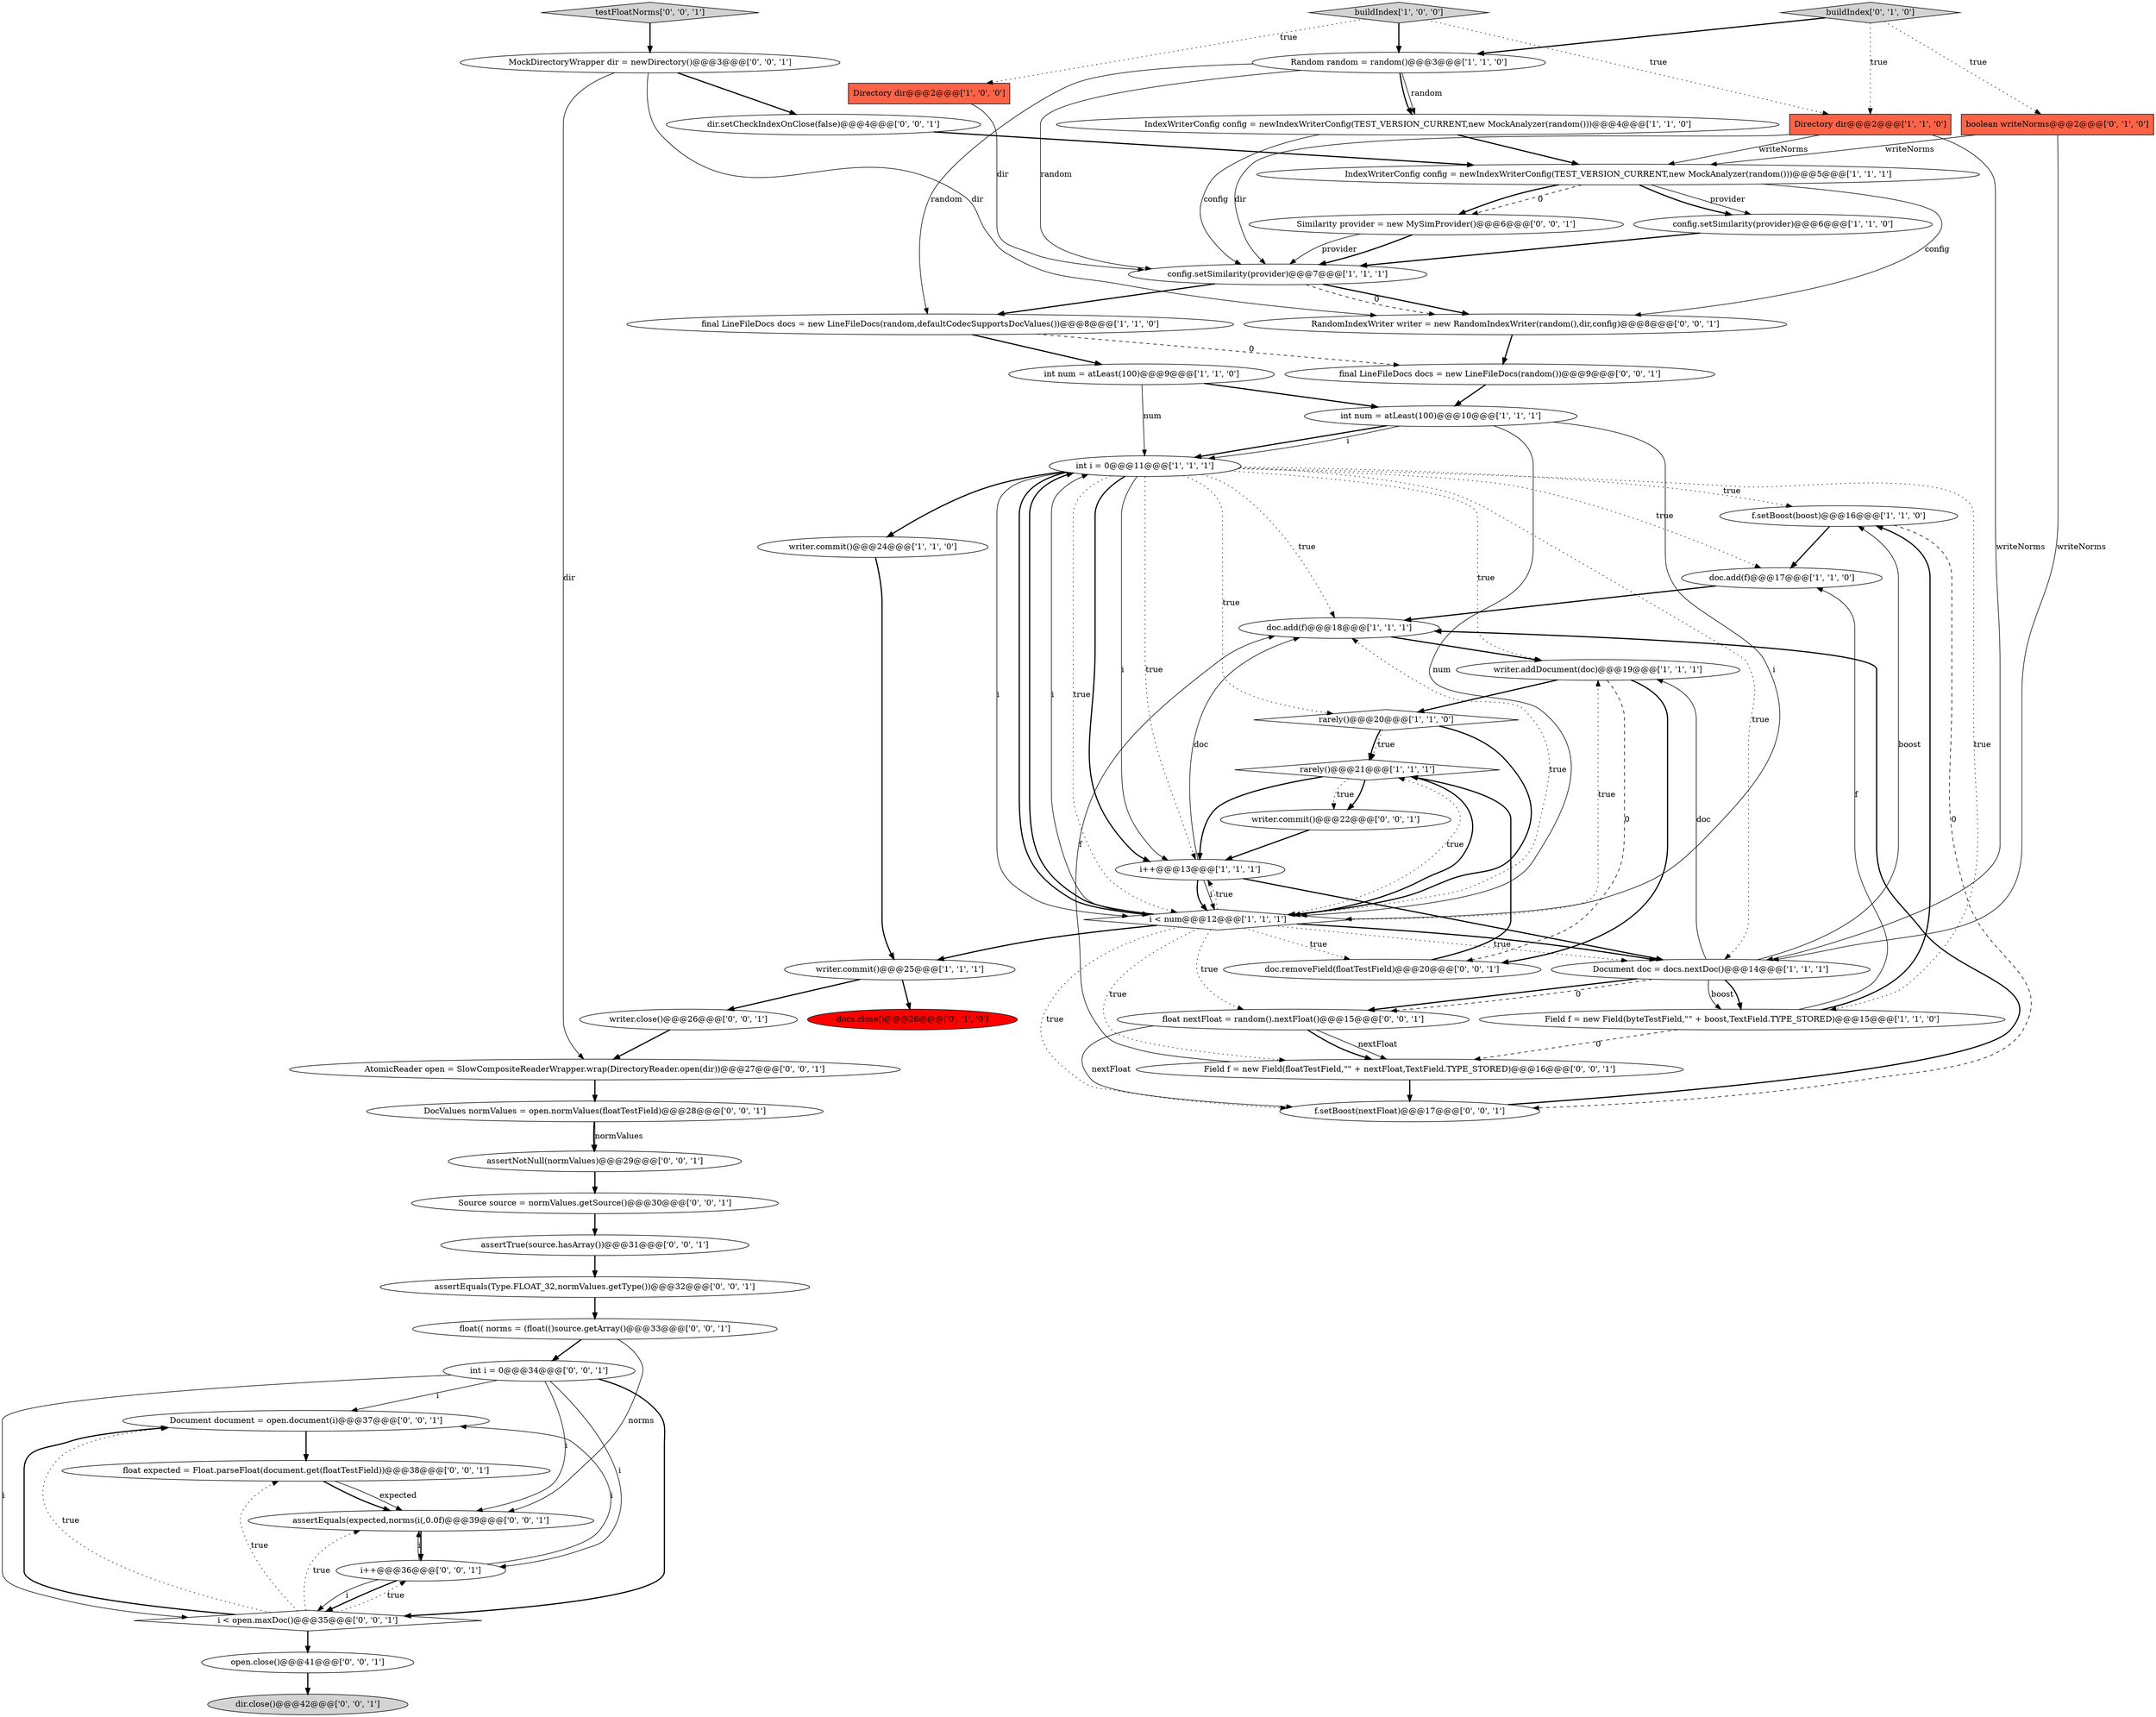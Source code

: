 digraph {
36 [style = filled, label = "Document document = open.document(i)@@@37@@@['0', '0', '1']", fillcolor = white, shape = ellipse image = "AAA0AAABBB3BBB"];
0 [style = filled, label = "Directory dir@@@2@@@['1', '0', '0']", fillcolor = tomato, shape = box image = "AAA0AAABBB1BBB"];
3 [style = filled, label = "f.setBoost(boost)@@@16@@@['1', '1', '0']", fillcolor = white, shape = ellipse image = "AAA0AAABBB1BBB"];
7 [style = filled, label = "i++@@@13@@@['1', '1', '1']", fillcolor = white, shape = ellipse image = "AAA0AAABBB1BBB"];
50 [style = filled, label = "MockDirectoryWrapper dir = newDirectory()@@@3@@@['0', '0', '1']", fillcolor = white, shape = ellipse image = "AAA0AAABBB3BBB"];
31 [style = filled, label = "assertTrue(source.hasArray())@@@31@@@['0', '0', '1']", fillcolor = white, shape = ellipse image = "AAA0AAABBB3BBB"];
5 [style = filled, label = "Random random = random()@@@3@@@['1', '1', '0']", fillcolor = white, shape = ellipse image = "AAA0AAABBB1BBB"];
40 [style = filled, label = "Field f = new Field(floatTestField,\"\" + nextFloat,TextField.TYPE_STORED)@@@16@@@['0', '0', '1']", fillcolor = white, shape = ellipse image = "AAA0AAABBB3BBB"];
52 [style = filled, label = "DocValues normValues = open.normValues(floatTestField)@@@28@@@['0', '0', '1']", fillcolor = white, shape = ellipse image = "AAA0AAABBB3BBB"];
20 [style = filled, label = "int i = 0@@@11@@@['1', '1', '1']", fillcolor = white, shape = ellipse image = "AAA0AAABBB1BBB"];
39 [style = filled, label = "int i = 0@@@34@@@['0', '0', '1']", fillcolor = white, shape = ellipse image = "AAA0AAABBB3BBB"];
24 [style = filled, label = "boolean writeNorms@@@2@@@['0', '1', '0']", fillcolor = tomato, shape = box image = "AAA0AAABBB2BBB"];
34 [style = filled, label = "float(( norms = (float(()source.getArray()@@@33@@@['0', '0', '1']", fillcolor = white, shape = ellipse image = "AAA0AAABBB3BBB"];
19 [style = filled, label = "doc.add(f)@@@18@@@['1', '1', '1']", fillcolor = white, shape = ellipse image = "AAA0AAABBB1BBB"];
22 [style = filled, label = "rarely()@@@20@@@['1', '1', '0']", fillcolor = white, shape = diamond image = "AAA0AAABBB1BBB"];
44 [style = filled, label = "float nextFloat = random().nextFloat()@@@15@@@['0', '0', '1']", fillcolor = white, shape = ellipse image = "AAA0AAABBB3BBB"];
48 [style = filled, label = "RandomIndexWriter writer = new RandomIndexWriter(random(),dir,config)@@@8@@@['0', '0', '1']", fillcolor = white, shape = ellipse image = "AAA0AAABBB3BBB"];
15 [style = filled, label = "rarely()@@@21@@@['1', '1', '1']", fillcolor = white, shape = diamond image = "AAA0AAABBB1BBB"];
35 [style = filled, label = "float expected = Float.parseFloat(document.get(floatTestField))@@@38@@@['0', '0', '1']", fillcolor = white, shape = ellipse image = "AAA0AAABBB3BBB"];
10 [style = filled, label = "writer.addDocument(doc)@@@19@@@['1', '1', '1']", fillcolor = white, shape = ellipse image = "AAA0AAABBB1BBB"];
18 [style = filled, label = "int num = atLeast(100)@@@10@@@['1', '1', '1']", fillcolor = white, shape = ellipse image = "AAA0AAABBB1BBB"];
6 [style = filled, label = "config.setSimilarity(provider)@@@6@@@['1', '1', '0']", fillcolor = white, shape = ellipse image = "AAA0AAABBB1BBB"];
38 [style = filled, label = "dir.close()@@@42@@@['0', '0', '1']", fillcolor = lightgray, shape = ellipse image = "AAA0AAABBB3BBB"];
23 [style = filled, label = "Directory dir@@@2@@@['1', '1', '0']", fillcolor = tomato, shape = box image = "AAA0AAABBB1BBB"];
13 [style = filled, label = "IndexWriterConfig config = newIndexWriterConfig(TEST_VERSION_CURRENT,new MockAnalyzer(random()))@@@5@@@['1', '1', '1']", fillcolor = white, shape = ellipse image = "AAA0AAABBB1BBB"];
4 [style = filled, label = "doc.add(f)@@@17@@@['1', '1', '0']", fillcolor = white, shape = ellipse image = "AAA0AAABBB1BBB"];
27 [style = filled, label = "doc.removeField(floatTestField)@@@20@@@['0', '0', '1']", fillcolor = white, shape = ellipse image = "AAA0AAABBB3BBB"];
16 [style = filled, label = "int num = atLeast(100)@@@9@@@['1', '1', '0']", fillcolor = white, shape = ellipse image = "AAA0AAABBB1BBB"];
28 [style = filled, label = "Source source = normValues.getSource()@@@30@@@['0', '0', '1']", fillcolor = white, shape = ellipse image = "AAA0AAABBB3BBB"];
41 [style = filled, label = "assertNotNull(normValues)@@@29@@@['0', '0', '1']", fillcolor = white, shape = ellipse image = "AAA0AAABBB3BBB"];
46 [style = filled, label = "Similarity provider = new MySimProvider()@@@6@@@['0', '0', '1']", fillcolor = white, shape = ellipse image = "AAA0AAABBB3BBB"];
21 [style = filled, label = "Field f = new Field(byteTestField,\"\" + boost,TextField.TYPE_STORED)@@@15@@@['1', '1', '0']", fillcolor = white, shape = ellipse image = "AAA0AAABBB1BBB"];
32 [style = filled, label = "i < open.maxDoc()@@@35@@@['0', '0', '1']", fillcolor = white, shape = diamond image = "AAA0AAABBB3BBB"];
49 [style = filled, label = "assertEquals(Type.FLOAT_32,normValues.getType())@@@32@@@['0', '0', '1']", fillcolor = white, shape = ellipse image = "AAA0AAABBB3BBB"];
2 [style = filled, label = "i < num@@@12@@@['1', '1', '1']", fillcolor = white, shape = diamond image = "AAA0AAABBB1BBB"];
53 [style = filled, label = "testFloatNorms['0', '0', '1']", fillcolor = lightgray, shape = diamond image = "AAA0AAABBB3BBB"];
29 [style = filled, label = "AtomicReader open = SlowCompositeReaderWrapper.wrap(DirectoryReader.open(dir))@@@27@@@['0', '0', '1']", fillcolor = white, shape = ellipse image = "AAA0AAABBB3BBB"];
30 [style = filled, label = "dir.setCheckIndexOnClose(false)@@@4@@@['0', '0', '1']", fillcolor = white, shape = ellipse image = "AAA0AAABBB3BBB"];
51 [style = filled, label = "writer.close()@@@26@@@['0', '0', '1']", fillcolor = white, shape = ellipse image = "AAA0AAABBB3BBB"];
11 [style = filled, label = "final LineFileDocs docs = new LineFileDocs(random,defaultCodecSupportsDocValues())@@@8@@@['1', '1', '0']", fillcolor = white, shape = ellipse image = "AAA0AAABBB1BBB"];
33 [style = filled, label = "f.setBoost(nextFloat)@@@17@@@['0', '0', '1']", fillcolor = white, shape = ellipse image = "AAA0AAABBB3BBB"];
45 [style = filled, label = "open.close()@@@41@@@['0', '0', '1']", fillcolor = white, shape = ellipse image = "AAA0AAABBB3BBB"];
25 [style = filled, label = "docs.close()@@@26@@@['0', '1', '0']", fillcolor = red, shape = ellipse image = "AAA1AAABBB2BBB"];
14 [style = filled, label = "config.setSimilarity(provider)@@@7@@@['1', '1', '1']", fillcolor = white, shape = ellipse image = "AAA0AAABBB1BBB"];
43 [style = filled, label = "i++@@@36@@@['0', '0', '1']", fillcolor = white, shape = ellipse image = "AAA0AAABBB3BBB"];
8 [style = filled, label = "Document doc = docs.nextDoc()@@@14@@@['1', '1', '1']", fillcolor = white, shape = ellipse image = "AAA0AAABBB1BBB"];
37 [style = filled, label = "assertEquals(expected,norms(i(,0.0f)@@@39@@@['0', '0', '1']", fillcolor = white, shape = ellipse image = "AAA0AAABBB3BBB"];
1 [style = filled, label = "writer.commit()@@@24@@@['1', '1', '0']", fillcolor = white, shape = ellipse image = "AAA0AAABBB1BBB"];
42 [style = filled, label = "final LineFileDocs docs = new LineFileDocs(random())@@@9@@@['0', '0', '1']", fillcolor = white, shape = ellipse image = "AAA0AAABBB3BBB"];
9 [style = filled, label = "buildIndex['1', '0', '0']", fillcolor = lightgray, shape = diamond image = "AAA0AAABBB1BBB"];
12 [style = filled, label = "writer.commit()@@@25@@@['1', '1', '1']", fillcolor = white, shape = ellipse image = "AAA0AAABBB1BBB"];
26 [style = filled, label = "buildIndex['0', '1', '0']", fillcolor = lightgray, shape = diamond image = "AAA0AAABBB2BBB"];
17 [style = filled, label = "IndexWriterConfig config = newIndexWriterConfig(TEST_VERSION_CURRENT,new MockAnalyzer(random()))@@@4@@@['1', '1', '0']", fillcolor = white, shape = ellipse image = "AAA0AAABBB1BBB"];
47 [style = filled, label = "writer.commit()@@@22@@@['0', '0', '1']", fillcolor = white, shape = ellipse image = "AAA0AAABBB3BBB"];
22->15 [style = bold, label=""];
30->13 [style = bold, label=""];
32->43 [style = dotted, label="true"];
16->20 [style = solid, label="num"];
47->7 [style = bold, label=""];
44->33 [style = solid, label="nextFloat"];
13->48 [style = solid, label="config"];
39->36 [style = solid, label="i"];
2->15 [style = dotted, label="true"];
50->29 [style = solid, label="dir"];
17->14 [style = solid, label="config"];
10->27 [style = dashed, label="0"];
43->36 [style = solid, label="i"];
7->8 [style = bold, label=""];
8->44 [style = bold, label=""];
3->4 [style = bold, label=""];
27->15 [style = bold, label=""];
41->28 [style = bold, label=""];
13->46 [style = dashed, label="0"];
13->6 [style = solid, label="provider"];
37->43 [style = bold, label=""];
20->2 [style = solid, label="i"];
24->13 [style = solid, label="writeNorms"];
35->37 [style = solid, label="expected"];
35->37 [style = bold, label=""];
8->21 [style = solid, label="boost"];
45->38 [style = bold, label=""];
26->24 [style = dotted, label="true"];
1->12 [style = bold, label=""];
9->5 [style = bold, label=""];
32->37 [style = dotted, label="true"];
13->46 [style = bold, label=""];
34->37 [style = solid, label="norms"];
18->2 [style = solid, label="i"];
14->11 [style = bold, label=""];
14->48 [style = bold, label=""];
2->8 [style = dotted, label="true"];
21->3 [style = bold, label=""];
2->10 [style = dotted, label="true"];
39->37 [style = solid, label="i"];
11->16 [style = bold, label=""];
43->37 [style = solid, label="i"];
2->20 [style = bold, label=""];
32->35 [style = dotted, label="true"];
39->43 [style = solid, label="i"];
3->33 [style = dashed, label="0"];
8->3 [style = solid, label="boost"];
50->30 [style = bold, label=""];
4->19 [style = bold, label=""];
23->8 [style = solid, label="writeNorms"];
8->10 [style = solid, label="doc"];
43->32 [style = bold, label=""];
18->2 [style = solid, label="num"];
26->23 [style = dotted, label="true"];
32->36 [style = dotted, label="true"];
5->14 [style = solid, label="random"];
5->17 [style = bold, label=""];
29->52 [style = bold, label=""];
12->51 [style = bold, label=""];
0->14 [style = solid, label="dir"];
5->11 [style = solid, label="random"];
18->20 [style = bold, label=""];
2->27 [style = dotted, label="true"];
7->2 [style = bold, label=""];
20->10 [style = dotted, label="true"];
46->14 [style = bold, label=""];
32->36 [style = bold, label=""];
20->3 [style = dotted, label="true"];
7->19 [style = solid, label="doc"];
21->4 [style = solid, label="f"];
20->22 [style = dotted, label="true"];
11->42 [style = dashed, label="0"];
20->7 [style = bold, label=""];
44->40 [style = solid, label="nextFloat"];
15->47 [style = bold, label=""];
36->35 [style = bold, label=""];
2->19 [style = dotted, label="true"];
50->48 [style = solid, label="dir"];
46->14 [style = solid, label="provider"];
43->32 [style = solid, label="i"];
16->18 [style = bold, label=""];
20->7 [style = solid, label="i"];
22->2 [style = bold, label=""];
9->0 [style = dotted, label="true"];
15->47 [style = dotted, label="true"];
7->2 [style = solid, label="i"];
28->31 [style = bold, label=""];
52->41 [style = bold, label=""];
19->10 [style = bold, label=""];
18->20 [style = solid, label="i"];
31->49 [style = bold, label=""];
20->1 [style = bold, label=""];
20->7 [style = dotted, label="true"];
2->20 [style = solid, label="i"];
53->50 [style = bold, label=""];
51->29 [style = bold, label=""];
40->33 [style = bold, label=""];
20->4 [style = dotted, label="true"];
9->23 [style = dotted, label="true"];
39->32 [style = bold, label=""];
5->17 [style = solid, label="random"];
34->39 [style = bold, label=""];
24->8 [style = solid, label="writeNorms"];
17->13 [style = bold, label=""];
20->19 [style = dotted, label="true"];
8->44 [style = dashed, label="0"];
13->6 [style = bold, label=""];
52->41 [style = solid, label="normValues"];
33->19 [style = bold, label=""];
22->15 [style = dotted, label="true"];
10->22 [style = bold, label=""];
32->45 [style = bold, label=""];
42->18 [style = bold, label=""];
15->2 [style = bold, label=""];
15->7 [style = bold, label=""];
2->44 [style = dotted, label="true"];
26->5 [style = bold, label=""];
10->27 [style = bold, label=""];
14->48 [style = dashed, label="0"];
20->8 [style = dotted, label="true"];
44->40 [style = bold, label=""];
2->40 [style = dotted, label="true"];
20->21 [style = dotted, label="true"];
39->32 [style = solid, label="i"];
49->34 [style = bold, label=""];
48->42 [style = bold, label=""];
23->13 [style = solid, label="writeNorms"];
2->12 [style = bold, label=""];
20->2 [style = bold, label=""];
6->14 [style = bold, label=""];
2->33 [style = dotted, label="true"];
23->14 [style = solid, label="dir"];
12->25 [style = bold, label=""];
2->7 [style = dotted, label="true"];
21->40 [style = dashed, label="0"];
40->19 [style = solid, label="f"];
8->21 [style = bold, label=""];
20->2 [style = dotted, label="true"];
2->8 [style = bold, label=""];
}

